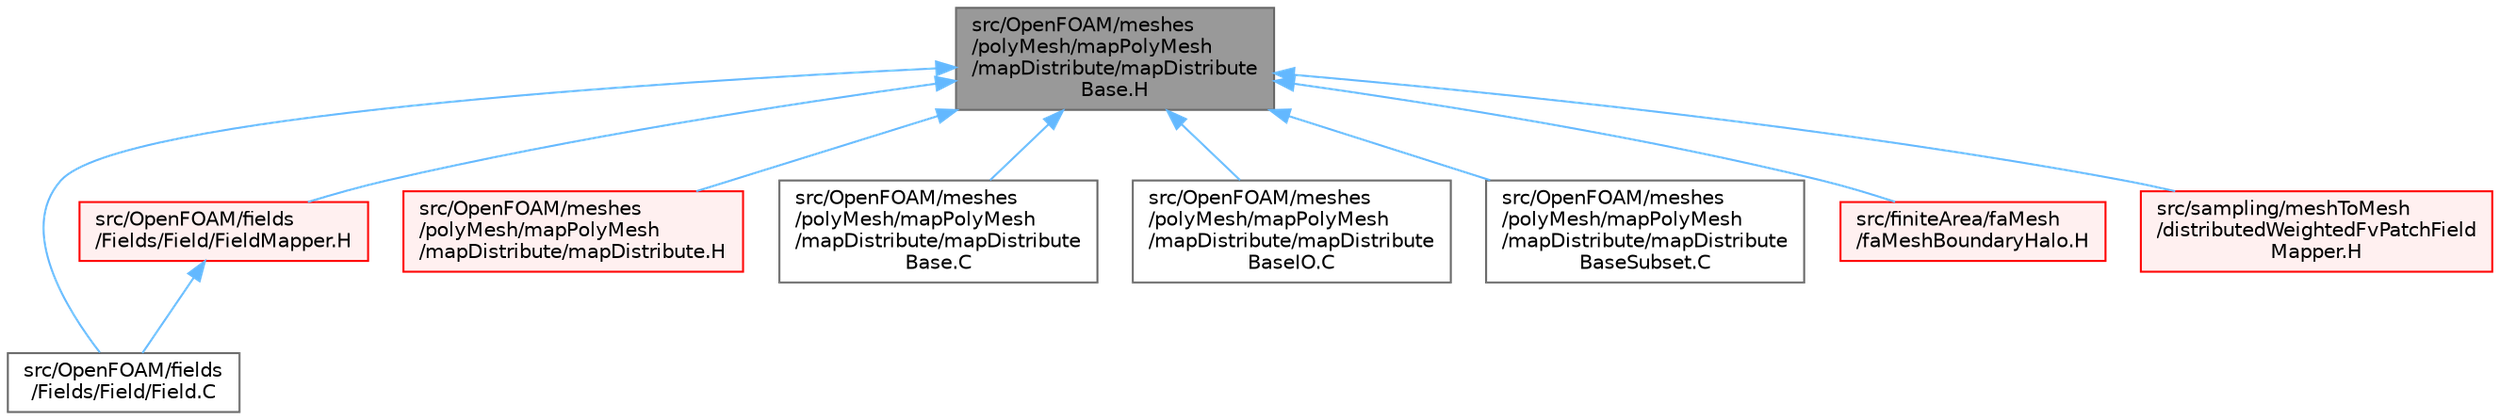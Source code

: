 digraph "src/OpenFOAM/meshes/polyMesh/mapPolyMesh/mapDistribute/mapDistributeBase.H"
{
 // LATEX_PDF_SIZE
  bgcolor="transparent";
  edge [fontname=Helvetica,fontsize=10,labelfontname=Helvetica,labelfontsize=10];
  node [fontname=Helvetica,fontsize=10,shape=box,height=0.2,width=0.4];
  Node1 [id="Node000001",label="src/OpenFOAM/meshes\l/polyMesh/mapPolyMesh\l/mapDistribute/mapDistribute\lBase.H",height=0.2,width=0.4,color="gray40", fillcolor="grey60", style="filled", fontcolor="black",tooltip=" "];
  Node1 -> Node2 [id="edge1_Node000001_Node000002",dir="back",color="steelblue1",style="solid",tooltip=" "];
  Node2 [id="Node000002",label="src/OpenFOAM/fields\l/Fields/Field/Field.C",height=0.2,width=0.4,color="grey40", fillcolor="white", style="filled",URL="$Field_8C.html",tooltip=" "];
  Node1 -> Node3 [id="edge2_Node000001_Node000003",dir="back",color="steelblue1",style="solid",tooltip=" "];
  Node3 [id="Node000003",label="src/OpenFOAM/fields\l/Fields/Field/FieldMapper.H",height=0.2,width=0.4,color="red", fillcolor="#FFF0F0", style="filled",URL="$FieldMapper_8H.html",tooltip=" "];
  Node3 -> Node2 [id="edge3_Node000003_Node000002",dir="back",color="steelblue1",style="solid",tooltip=" "];
  Node1 -> Node18 [id="edge4_Node000001_Node000018",dir="back",color="steelblue1",style="solid",tooltip=" "];
  Node18 [id="Node000018",label="src/OpenFOAM/meshes\l/polyMesh/mapPolyMesh\l/mapDistribute/mapDistribute.H",height=0.2,width=0.4,color="red", fillcolor="#FFF0F0", style="filled",URL="$mapDistribute_8H.html",tooltip=" "];
  Node1 -> Node468 [id="edge5_Node000001_Node000468",dir="back",color="steelblue1",style="solid",tooltip=" "];
  Node468 [id="Node000468",label="src/OpenFOAM/meshes\l/polyMesh/mapPolyMesh\l/mapDistribute/mapDistribute\lBase.C",height=0.2,width=0.4,color="grey40", fillcolor="white", style="filled",URL="$mapDistributeBase_8C.html",tooltip=" "];
  Node1 -> Node469 [id="edge6_Node000001_Node000469",dir="back",color="steelblue1",style="solid",tooltip=" "];
  Node469 [id="Node000469",label="src/OpenFOAM/meshes\l/polyMesh/mapPolyMesh\l/mapDistribute/mapDistribute\lBaseIO.C",height=0.2,width=0.4,color="grey40", fillcolor="white", style="filled",URL="$mapDistributeBaseIO_8C.html",tooltip=" "];
  Node1 -> Node470 [id="edge7_Node000001_Node000470",dir="back",color="steelblue1",style="solid",tooltip=" "];
  Node470 [id="Node000470",label="src/OpenFOAM/meshes\l/polyMesh/mapPolyMesh\l/mapDistribute/mapDistribute\lBaseSubset.C",height=0.2,width=0.4,color="grey40", fillcolor="white", style="filled",URL="$mapDistributeBaseSubset_8C.html",tooltip=" "];
  Node1 -> Node471 [id="edge8_Node000001_Node000471",dir="back",color="steelblue1",style="solid",tooltip=" "];
  Node471 [id="Node000471",label="src/finiteArea/faMesh\l/faMeshBoundaryHalo.H",height=0.2,width=0.4,color="red", fillcolor="#FFF0F0", style="filled",URL="$faMeshBoundaryHalo_8H.html",tooltip=" "];
  Node1 -> Node475 [id="edge9_Node000001_Node000475",dir="back",color="steelblue1",style="solid",tooltip=" "];
  Node475 [id="Node000475",label="src/sampling/meshToMesh\l/distributedWeightedFvPatchField\lMapper.H",height=0.2,width=0.4,color="red", fillcolor="#FFF0F0", style="filled",URL="$distributedWeightedFvPatchFieldMapper_8H.html",tooltip=" "];
}
